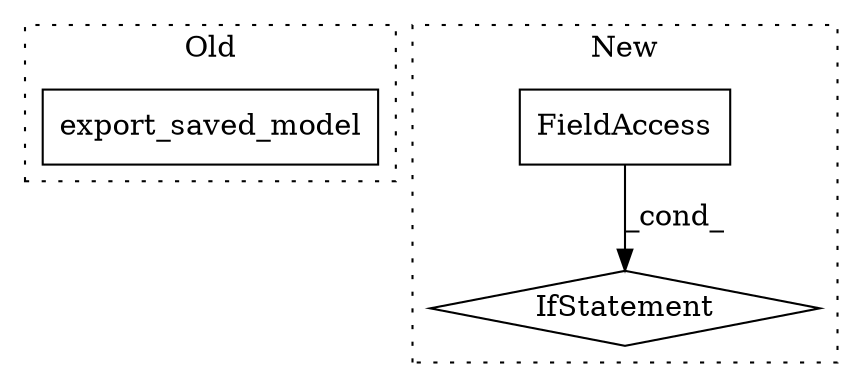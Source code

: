 digraph G {
subgraph cluster0 {
1 [label="export_saved_model" a="32" s="12612,12786" l="19,1" shape="box"];
label = "Old";
style="dotted";
}
subgraph cluster1 {
2 [label="IfStatement" a="25" s="16287,16316" l="4,2" shape="diamond"];
3 [label="FieldAccess" a="22" s="16291" l="25" shape="box"];
label = "New";
style="dotted";
}
3 -> 2 [label="_cond_"];
}